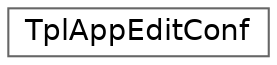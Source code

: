 digraph "Graphical Class Hierarchy"
{
 // LATEX_PDF_SIZE
  bgcolor="transparent";
  edge [fontname=Helvetica,fontsize=14,labelfontname=Helvetica,labelfontsize=14];
  node [fontname=Helvetica,fontsize=14,shape=box,height=0.2,width=0.4];
  rankdir="LR";
  Node0 [id="Node000000",label="TplAppEditConf",height=0.2,width=0.4,color="grey40", fillcolor="white", style="filled",URL="$dd/d85/classTplAppEditConf.html",tooltip=" "];
}

